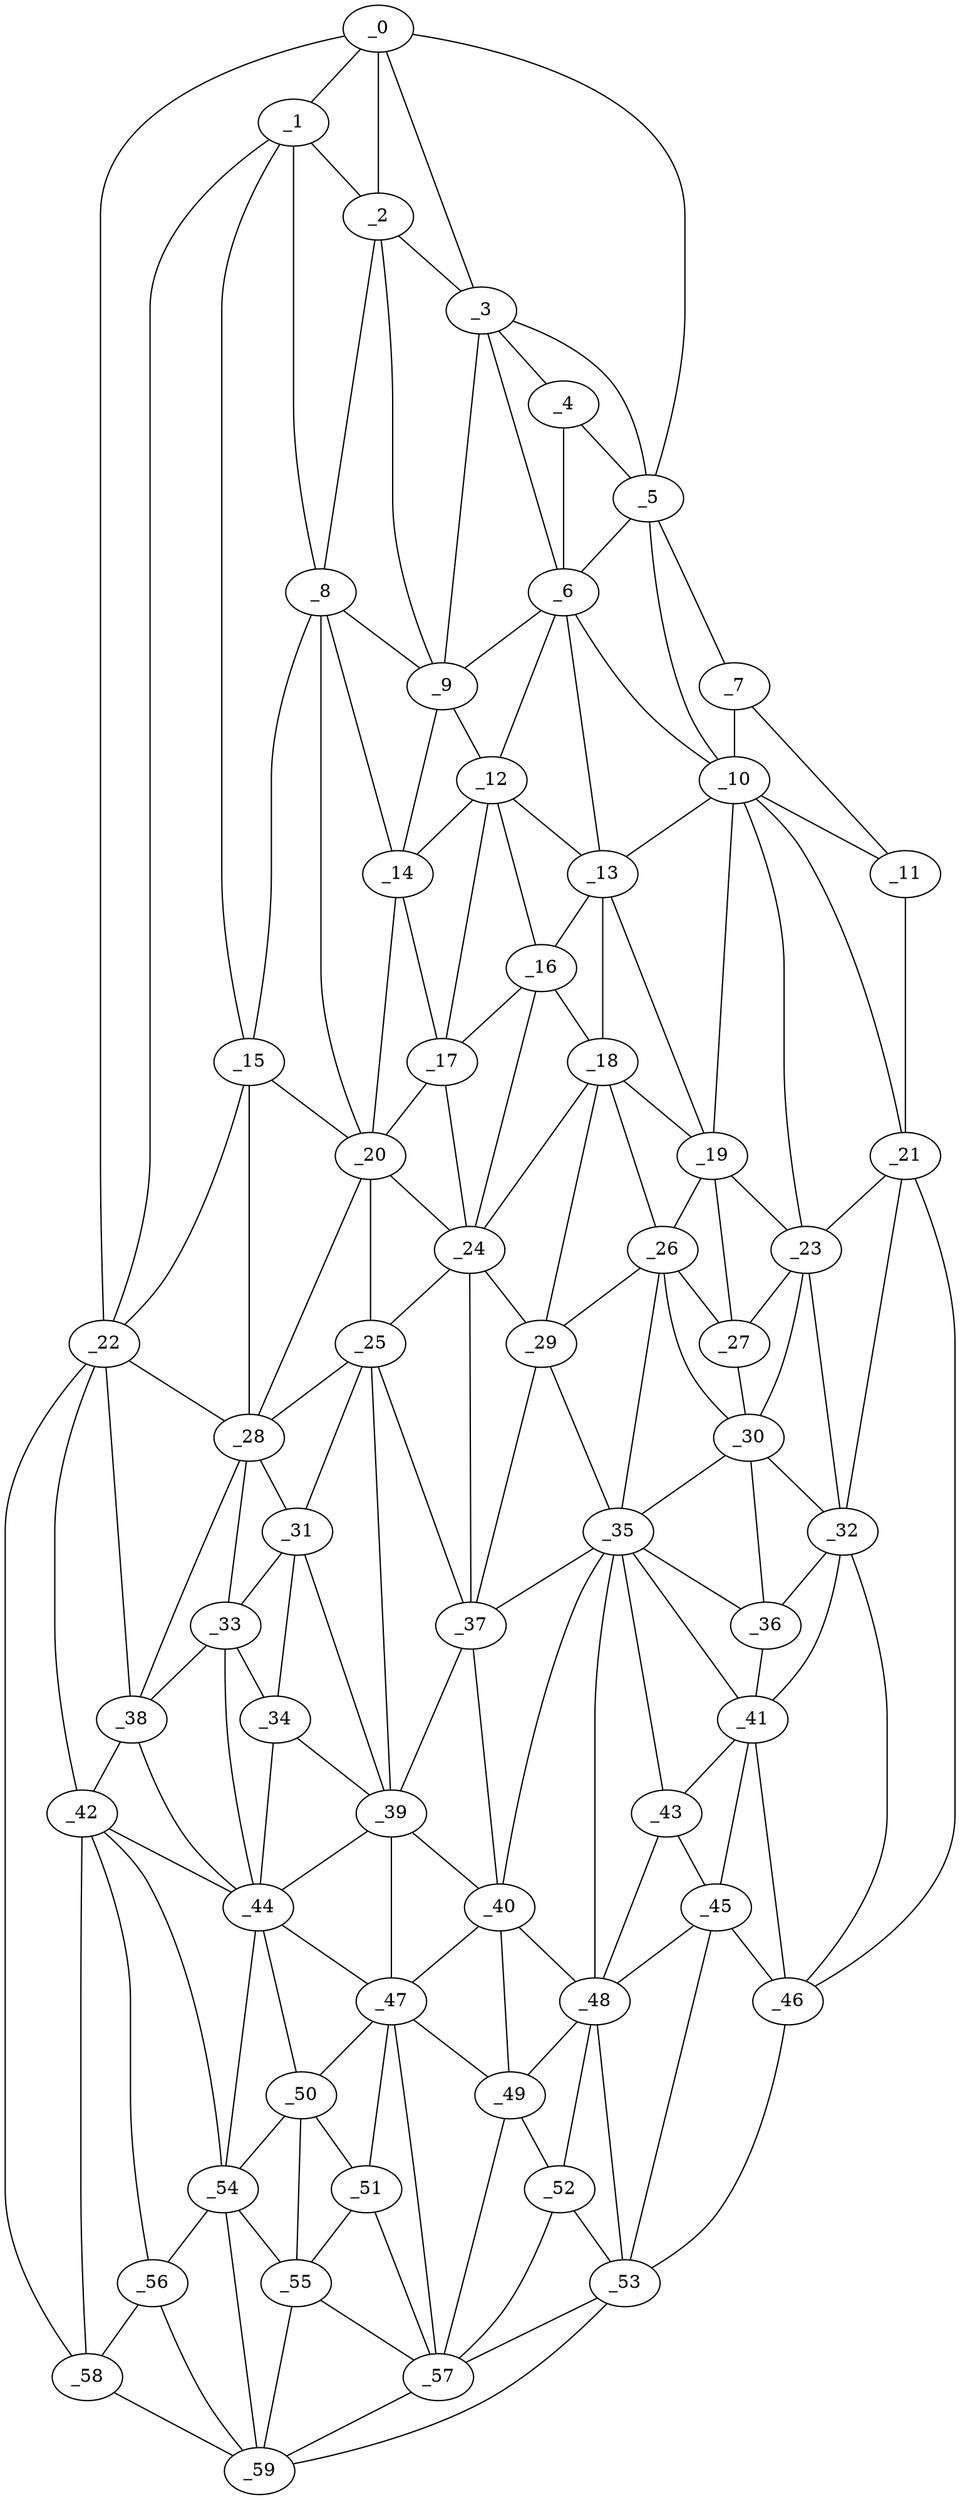graph "obj16__330.gxl" {
	_0	 [x=6,
		y=15];
	_1	 [x=9,
		y=25];
	_0 -- _1	 [valence=2];
	_2	 [x=14,
		y=60];
	_0 -- _2	 [valence=2];
	_3	 [x=16,
		y=86];
	_0 -- _3	 [valence=1];
	_5	 [x=19,
		y=109];
	_0 -- _5	 [valence=1];
	_22	 [x=51,
		y=8];
	_0 -- _22	 [valence=1];
	_1 -- _2	 [valence=2];
	_8	 [x=31,
		y=59];
	_1 -- _8	 [valence=2];
	_15	 [x=41,
		y=48];
	_1 -- _15	 [valence=2];
	_1 -- _22	 [valence=1];
	_2 -- _3	 [valence=2];
	_2 -- _8	 [valence=2];
	_9	 [x=32,
		y=74];
	_2 -- _9	 [valence=1];
	_4	 [x=18,
		y=93];
	_3 -- _4	 [valence=2];
	_3 -- _5	 [valence=2];
	_6	 [x=27,
		y=89];
	_3 -- _6	 [valence=2];
	_3 -- _9	 [valence=1];
	_4 -- _5	 [valence=2];
	_4 -- _6	 [valence=1];
	_5 -- _6	 [valence=2];
	_7	 [x=27,
		y=117];
	_5 -- _7	 [valence=1];
	_10	 [x=32,
		y=112];
	_5 -- _10	 [valence=2];
	_6 -- _9	 [valence=2];
	_6 -- _10	 [valence=2];
	_12	 [x=37,
		y=83];
	_6 -- _12	 [valence=2];
	_13	 [x=39,
		y=96];
	_6 -- _13	 [valence=2];
	_7 -- _10	 [valence=2];
	_11	 [x=33,
		y=122];
	_7 -- _11	 [valence=1];
	_8 -- _9	 [valence=2];
	_14	 [x=40,
		y=74];
	_8 -- _14	 [valence=2];
	_8 -- _15	 [valence=2];
	_20	 [x=50,
		y=61];
	_8 -- _20	 [valence=2];
	_9 -- _12	 [valence=2];
	_9 -- _14	 [valence=2];
	_10 -- _11	 [valence=2];
	_10 -- _13	 [valence=2];
	_19	 [x=49,
		y=104];
	_10 -- _19	 [valence=2];
	_21	 [x=50,
		y=123];
	_10 -- _21	 [valence=1];
	_23	 [x=53,
		y=115];
	_10 -- _23	 [valence=1];
	_11 -- _21	 [valence=1];
	_12 -- _13	 [valence=2];
	_12 -- _14	 [valence=2];
	_16	 [x=42,
		y=92];
	_12 -- _16	 [valence=2];
	_17	 [x=43,
		y=81];
	_12 -- _17	 [valence=2];
	_13 -- _16	 [valence=2];
	_18	 [x=48,
		y=99];
	_13 -- _18	 [valence=2];
	_13 -- _19	 [valence=2];
	_14 -- _17	 [valence=1];
	_14 -- _20	 [valence=2];
	_15 -- _20	 [valence=1];
	_15 -- _22	 [valence=2];
	_28	 [x=58,
		y=47];
	_15 -- _28	 [valence=2];
	_16 -- _17	 [valence=2];
	_16 -- _18	 [valence=1];
	_24	 [x=54,
		y=86];
	_16 -- _24	 [valence=2];
	_17 -- _20	 [valence=2];
	_17 -- _24	 [valence=2];
	_18 -- _19	 [valence=1];
	_18 -- _24	 [valence=2];
	_26	 [x=56,
		y=103];
	_18 -- _26	 [valence=2];
	_29	 [x=63,
		y=97];
	_18 -- _29	 [valence=2];
	_19 -- _23	 [valence=2];
	_19 -- _26	 [valence=1];
	_27	 [x=57,
		y=111];
	_19 -- _27	 [valence=2];
	_20 -- _24	 [valence=1];
	_25	 [x=56,
		y=60];
	_20 -- _25	 [valence=2];
	_20 -- _28	 [valence=1];
	_21 -- _23	 [valence=2];
	_32	 [x=67,
		y=121];
	_21 -- _32	 [valence=1];
	_46	 [x=84,
		y=120];
	_21 -- _46	 [valence=1];
	_22 -- _28	 [valence=1];
	_38	 [x=71,
		y=43];
	_22 -- _38	 [valence=2];
	_42	 [x=78,
		y=37];
	_22 -- _42	 [valence=1];
	_58	 [x=103,
		y=18];
	_22 -- _58	 [valence=1];
	_23 -- _27	 [valence=1];
	_30	 [x=63,
		y=111];
	_23 -- _30	 [valence=2];
	_23 -- _32	 [valence=2];
	_24 -- _25	 [valence=1];
	_24 -- _29	 [valence=1];
	_37	 [x=70,
		y=79];
	_24 -- _37	 [valence=2];
	_25 -- _28	 [valence=2];
	_31	 [x=65,
		y=54];
	_25 -- _31	 [valence=2];
	_25 -- _37	 [valence=2];
	_39	 [x=71,
		y=67];
	_25 -- _39	 [valence=1];
	_26 -- _27	 [valence=2];
	_26 -- _29	 [valence=1];
	_26 -- _30	 [valence=2];
	_35	 [x=69,
		y=103];
	_26 -- _35	 [valence=2];
	_27 -- _30	 [valence=1];
	_28 -- _31	 [valence=2];
	_33	 [x=69,
		y=49];
	_28 -- _33	 [valence=1];
	_28 -- _38	 [valence=2];
	_29 -- _35	 [valence=2];
	_29 -- _37	 [valence=1];
	_30 -- _32	 [valence=1];
	_30 -- _35	 [valence=1];
	_36	 [x=69,
		y=113];
	_30 -- _36	 [valence=1];
	_31 -- _33	 [valence=2];
	_34	 [x=69,
		y=54];
	_31 -- _34	 [valence=1];
	_31 -- _39	 [valence=2];
	_32 -- _36	 [valence=2];
	_41	 [x=77,
		y=113];
	_32 -- _41	 [valence=2];
	_32 -- _46	 [valence=2];
	_33 -- _34	 [valence=2];
	_33 -- _38	 [valence=1];
	_44	 [x=83,
		y=58];
	_33 -- _44	 [valence=1];
	_34 -- _39	 [valence=1];
	_34 -- _44	 [valence=2];
	_35 -- _36	 [valence=1];
	_35 -- _37	 [valence=2];
	_40	 [x=76,
		y=78];
	_35 -- _40	 [valence=1];
	_35 -- _41	 [valence=2];
	_43	 [x=79,
		y=105];
	_35 -- _43	 [valence=2];
	_48	 [x=88,
		y=98];
	_35 -- _48	 [valence=2];
	_36 -- _41	 [valence=2];
	_37 -- _39	 [valence=1];
	_37 -- _40	 [valence=2];
	_38 -- _42	 [valence=2];
	_38 -- _44	 [valence=2];
	_39 -- _40	 [valence=2];
	_39 -- _44	 [valence=2];
	_47	 [x=87,
		y=69];
	_39 -- _47	 [valence=2];
	_40 -- _47	 [valence=1];
	_40 -- _48	 [valence=1];
	_49	 [x=90,
		y=91];
	_40 -- _49	 [valence=1];
	_41 -- _43	 [valence=2];
	_45	 [x=83,
		y=109];
	_41 -- _45	 [valence=2];
	_41 -- _46	 [valence=2];
	_42 -- _44	 [valence=2];
	_54	 [x=96,
		y=45];
	_42 -- _54	 [valence=2];
	_56	 [x=101,
		y=26];
	_42 -- _56	 [valence=1];
	_42 -- _58	 [valence=2];
	_43 -- _45	 [valence=2];
	_43 -- _48	 [valence=2];
	_44 -- _47	 [valence=1];
	_50	 [x=91,
		y=58];
	_44 -- _50	 [valence=2];
	_44 -- _54	 [valence=2];
	_45 -- _46	 [valence=1];
	_45 -- _48	 [valence=2];
	_53	 [x=95,
		y=113];
	_45 -- _53	 [valence=2];
	_46 -- _53	 [valence=1];
	_47 -- _49	 [valence=1];
	_47 -- _50	 [valence=2];
	_51	 [x=94,
		y=69];
	_47 -- _51	 [valence=2];
	_57	 [x=101,
		y=78];
	_47 -- _57	 [valence=2];
	_48 -- _49	 [valence=2];
	_52	 [x=94,
		y=98];
	_48 -- _52	 [valence=2];
	_48 -- _53	 [valence=2];
	_49 -- _52	 [valence=1];
	_49 -- _57	 [valence=2];
	_50 -- _51	 [valence=1];
	_50 -- _54	 [valence=2];
	_55	 [x=100,
		y=65];
	_50 -- _55	 [valence=2];
	_51 -- _55	 [valence=1];
	_51 -- _57	 [valence=2];
	_52 -- _53	 [valence=2];
	_52 -- _57	 [valence=1];
	_53 -- _57	 [valence=2];
	_59	 [x=118,
		y=25];
	_53 -- _59	 [valence=1];
	_54 -- _55	 [valence=2];
	_54 -- _56	 [valence=2];
	_54 -- _59	 [valence=2];
	_55 -- _57	 [valence=2];
	_55 -- _59	 [valence=2];
	_56 -- _58	 [valence=1];
	_56 -- _59	 [valence=2];
	_57 -- _59	 [valence=2];
	_58 -- _59	 [valence=1];
}

